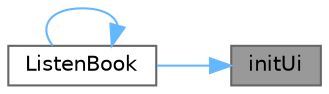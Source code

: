 digraph "initUi"
{
 // LATEX_PDF_SIZE
  bgcolor="transparent";
  edge [fontname=Helvetica,fontsize=10,labelfontname=Helvetica,labelfontsize=10];
  node [fontname=Helvetica,fontsize=10,shape=box,height=0.2,width=0.4];
  rankdir="RL";
  Node1 [id="Node000001",label="initUi",height=0.2,width=0.4,color="gray40", fillcolor="grey60", style="filled", fontcolor="black",tooltip="初始化界面"];
  Node1 -> Node2 [id="edge1_Node000001_Node000002",dir="back",color="steelblue1",style="solid",tooltip=" "];
  Node2 [id="Node000002",label="ListenBook",height=0.2,width=0.4,color="grey40", fillcolor="white", style="filled",URL="$class_listen_book.html#a54945cd55a7bf9a0461163744f0875ed",tooltip="构造函数，初始化听书主界面"];
  Node2 -> Node2 [id="edge2_Node000002_Node000002",dir="back",color="steelblue1",style="solid",tooltip=" "];
}
